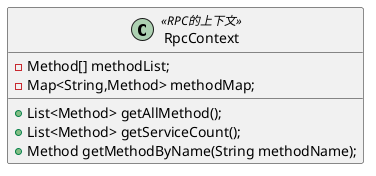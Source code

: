 @startuml


class RpcContext <<RPC的上下文>> {

- Method[] methodList;
- Map<String,Method> methodMap;


+ List<Method> getAllMethod();
+ List<Method> getServiceCount();
+ Method getMethodByName(String methodName);

}



@enduml
